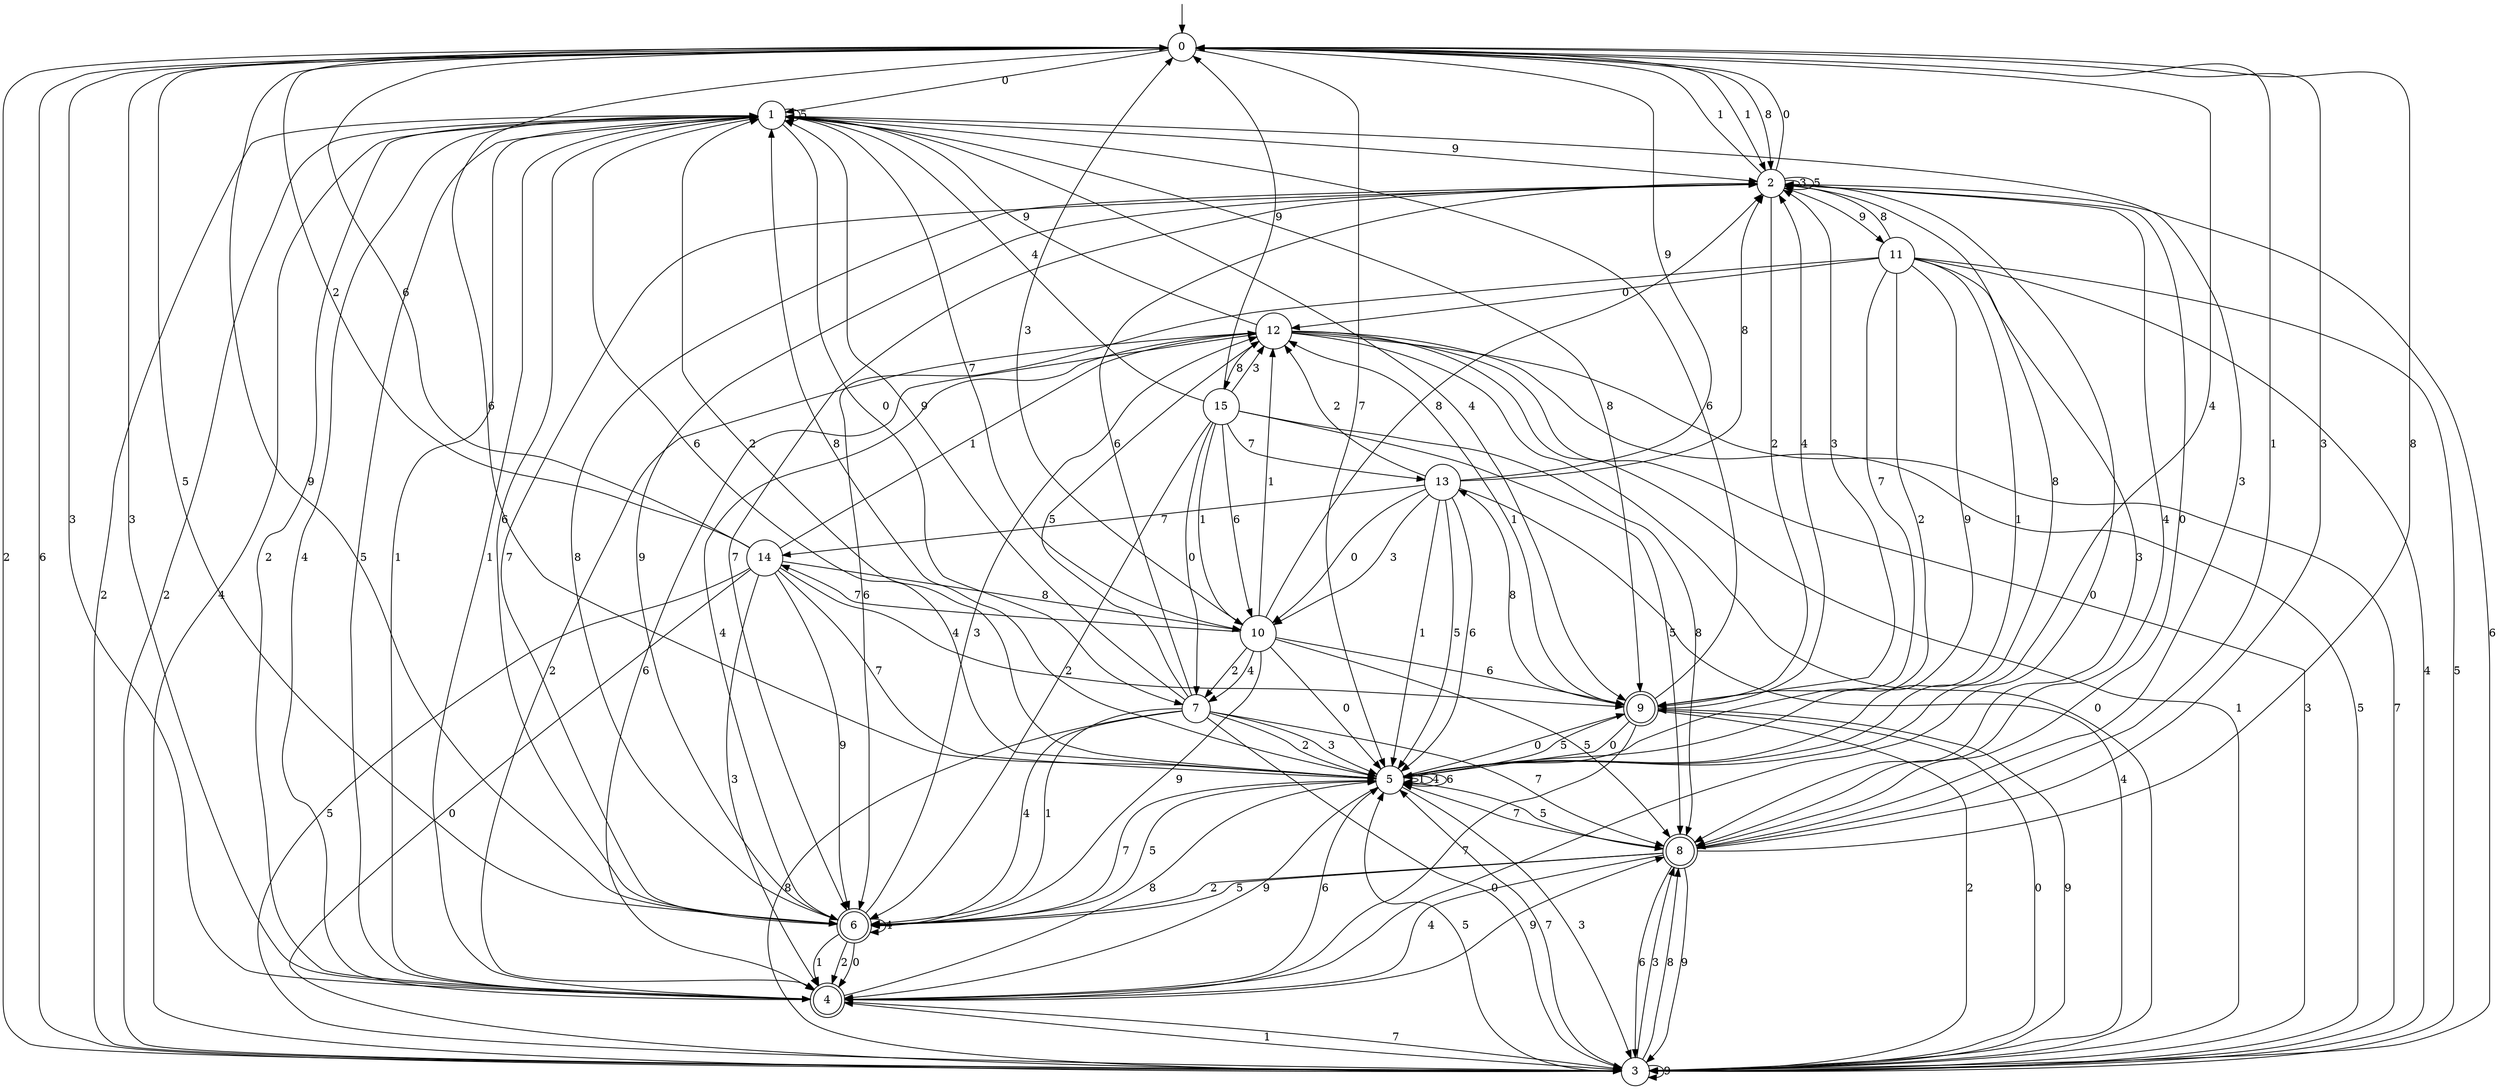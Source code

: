 digraph g {

	s0 [shape="circle" label="0"];
	s1 [shape="circle" label="1"];
	s2 [shape="circle" label="2"];
	s3 [shape="circle" label="3"];
	s4 [shape="doublecircle" label="4"];
	s5 [shape="circle" label="5"];
	s6 [shape="doublecircle" label="6"];
	s7 [shape="circle" label="7"];
	s8 [shape="doublecircle" label="8"];
	s9 [shape="doublecircle" label="9"];
	s10 [shape="circle" label="10"];
	s11 [shape="circle" label="11"];
	s12 [shape="circle" label="12"];
	s13 [shape="circle" label="13"];
	s14 [shape="circle" label="14"];
	s15 [shape="circle" label="15"];
	s0 -> s1 [label="0"];
	s0 -> s2 [label="1"];
	s0 -> s3 [label="2"];
	s0 -> s4 [label="3"];
	s0 -> s5 [label="4"];
	s0 -> s6 [label="5"];
	s0 -> s5 [label="6"];
	s0 -> s5 [label="7"];
	s0 -> s2 [label="8"];
	s0 -> s6 [label="9"];
	s1 -> s7 [label="0"];
	s1 -> s4 [label="1"];
	s1 -> s3 [label="2"];
	s1 -> s8 [label="3"];
	s1 -> s9 [label="4"];
	s1 -> s1 [label="5"];
	s1 -> s5 [label="6"];
	s1 -> s10 [label="7"];
	s1 -> s9 [label="8"];
	s1 -> s2 [label="9"];
	s2 -> s0 [label="0"];
	s2 -> s0 [label="1"];
	s2 -> s9 [label="2"];
	s2 -> s2 [label="3"];
	s2 -> s8 [label="4"];
	s2 -> s2 [label="5"];
	s2 -> s3 [label="6"];
	s2 -> s6 [label="7"];
	s2 -> s5 [label="8"];
	s2 -> s11 [label="9"];
	s3 -> s9 [label="0"];
	s3 -> s4 [label="1"];
	s3 -> s1 [label="2"];
	s3 -> s8 [label="3"];
	s3 -> s1 [label="4"];
	s3 -> s5 [label="5"];
	s3 -> s0 [label="6"];
	s3 -> s5 [label="7"];
	s3 -> s8 [label="8"];
	s3 -> s3 [label="9"];
	s4 -> s2 [label="0"];
	s4 -> s1 [label="1"];
	s4 -> s1 [label="2"];
	s4 -> s0 [label="3"];
	s4 -> s1 [label="4"];
	s4 -> s1 [label="5"];
	s4 -> s5 [label="6"];
	s4 -> s3 [label="7"];
	s4 -> s5 [label="8"];
	s4 -> s8 [label="9"];
	s5 -> s9 [label="0"];
	s5 -> s5 [label="1"];
	s5 -> s1 [label="2"];
	s5 -> s3 [label="3"];
	s5 -> s5 [label="4"];
	s5 -> s8 [label="5"];
	s5 -> s5 [label="6"];
	s5 -> s6 [label="7"];
	s5 -> s1 [label="8"];
	s5 -> s4 [label="9"];
	s6 -> s4 [label="0"];
	s6 -> s4 [label="1"];
	s6 -> s4 [label="2"];
	s6 -> s12 [label="3"];
	s6 -> s6 [label="4"];
	s6 -> s5 [label="5"];
	s6 -> s1 [label="6"];
	s6 -> s2 [label="7"];
	s6 -> s2 [label="8"];
	s6 -> s2 [label="9"];
	s7 -> s3 [label="0"];
	s7 -> s6 [label="1"];
	s7 -> s5 [label="2"];
	s7 -> s5 [label="3"];
	s7 -> s6 [label="4"];
	s7 -> s12 [label="5"];
	s7 -> s2 [label="6"];
	s7 -> s8 [label="7"];
	s7 -> s3 [label="8"];
	s7 -> s1 [label="9"];
	s8 -> s2 [label="0"];
	s8 -> s0 [label="1"];
	s8 -> s6 [label="2"];
	s8 -> s0 [label="3"];
	s8 -> s4 [label="4"];
	s8 -> s6 [label="5"];
	s8 -> s3 [label="6"];
	s8 -> s5 [label="7"];
	s8 -> s0 [label="8"];
	s8 -> s3 [label="9"];
	s9 -> s5 [label="0"];
	s9 -> s12 [label="1"];
	s9 -> s3 [label="2"];
	s9 -> s2 [label="3"];
	s9 -> s2 [label="4"];
	s9 -> s5 [label="5"];
	s9 -> s1 [label="6"];
	s9 -> s4 [label="7"];
	s9 -> s13 [label="8"];
	s9 -> s3 [label="9"];
	s10 -> s5 [label="0"];
	s10 -> s12 [label="1"];
	s10 -> s7 [label="2"];
	s10 -> s0 [label="3"];
	s10 -> s7 [label="4"];
	s10 -> s8 [label="5"];
	s10 -> s9 [label="6"];
	s10 -> s14 [label="7"];
	s10 -> s2 [label="8"];
	s10 -> s6 [label="9"];
	s11 -> s12 [label="0"];
	s11 -> s5 [label="1"];
	s11 -> s5 [label="2"];
	s11 -> s8 [label="3"];
	s11 -> s3 [label="4"];
	s11 -> s3 [label="5"];
	s11 -> s6 [label="6"];
	s11 -> s9 [label="7"];
	s11 -> s2 [label="8"];
	s11 -> s5 [label="9"];
	s12 -> s3 [label="0"];
	s12 -> s3 [label="1"];
	s12 -> s4 [label="2"];
	s12 -> s3 [label="3"];
	s12 -> s6 [label="4"];
	s12 -> s3 [label="5"];
	s12 -> s4 [label="6"];
	s12 -> s3 [label="7"];
	s12 -> s15 [label="8"];
	s12 -> s1 [label="9"];
	s13 -> s10 [label="0"];
	s13 -> s5 [label="1"];
	s13 -> s12 [label="2"];
	s13 -> s10 [label="3"];
	s13 -> s3 [label="4"];
	s13 -> s5 [label="5"];
	s13 -> s5 [label="6"];
	s13 -> s14 [label="7"];
	s13 -> s2 [label="8"];
	s13 -> s0 [label="9"];
	s14 -> s3 [label="0"];
	s14 -> s12 [label="1"];
	s14 -> s0 [label="2"];
	s14 -> s4 [label="3"];
	s14 -> s9 [label="4"];
	s14 -> s3 [label="5"];
	s14 -> s0 [label="6"];
	s14 -> s5 [label="7"];
	s14 -> s10 [label="8"];
	s14 -> s6 [label="9"];
	s15 -> s7 [label="0"];
	s15 -> s10 [label="1"];
	s15 -> s6 [label="2"];
	s15 -> s12 [label="3"];
	s15 -> s1 [label="4"];
	s15 -> s8 [label="5"];
	s15 -> s10 [label="6"];
	s15 -> s13 [label="7"];
	s15 -> s8 [label="8"];
	s15 -> s0 [label="9"];

__start0 [label="" shape="none" width="0" height="0"];
__start0 -> s0;

}
